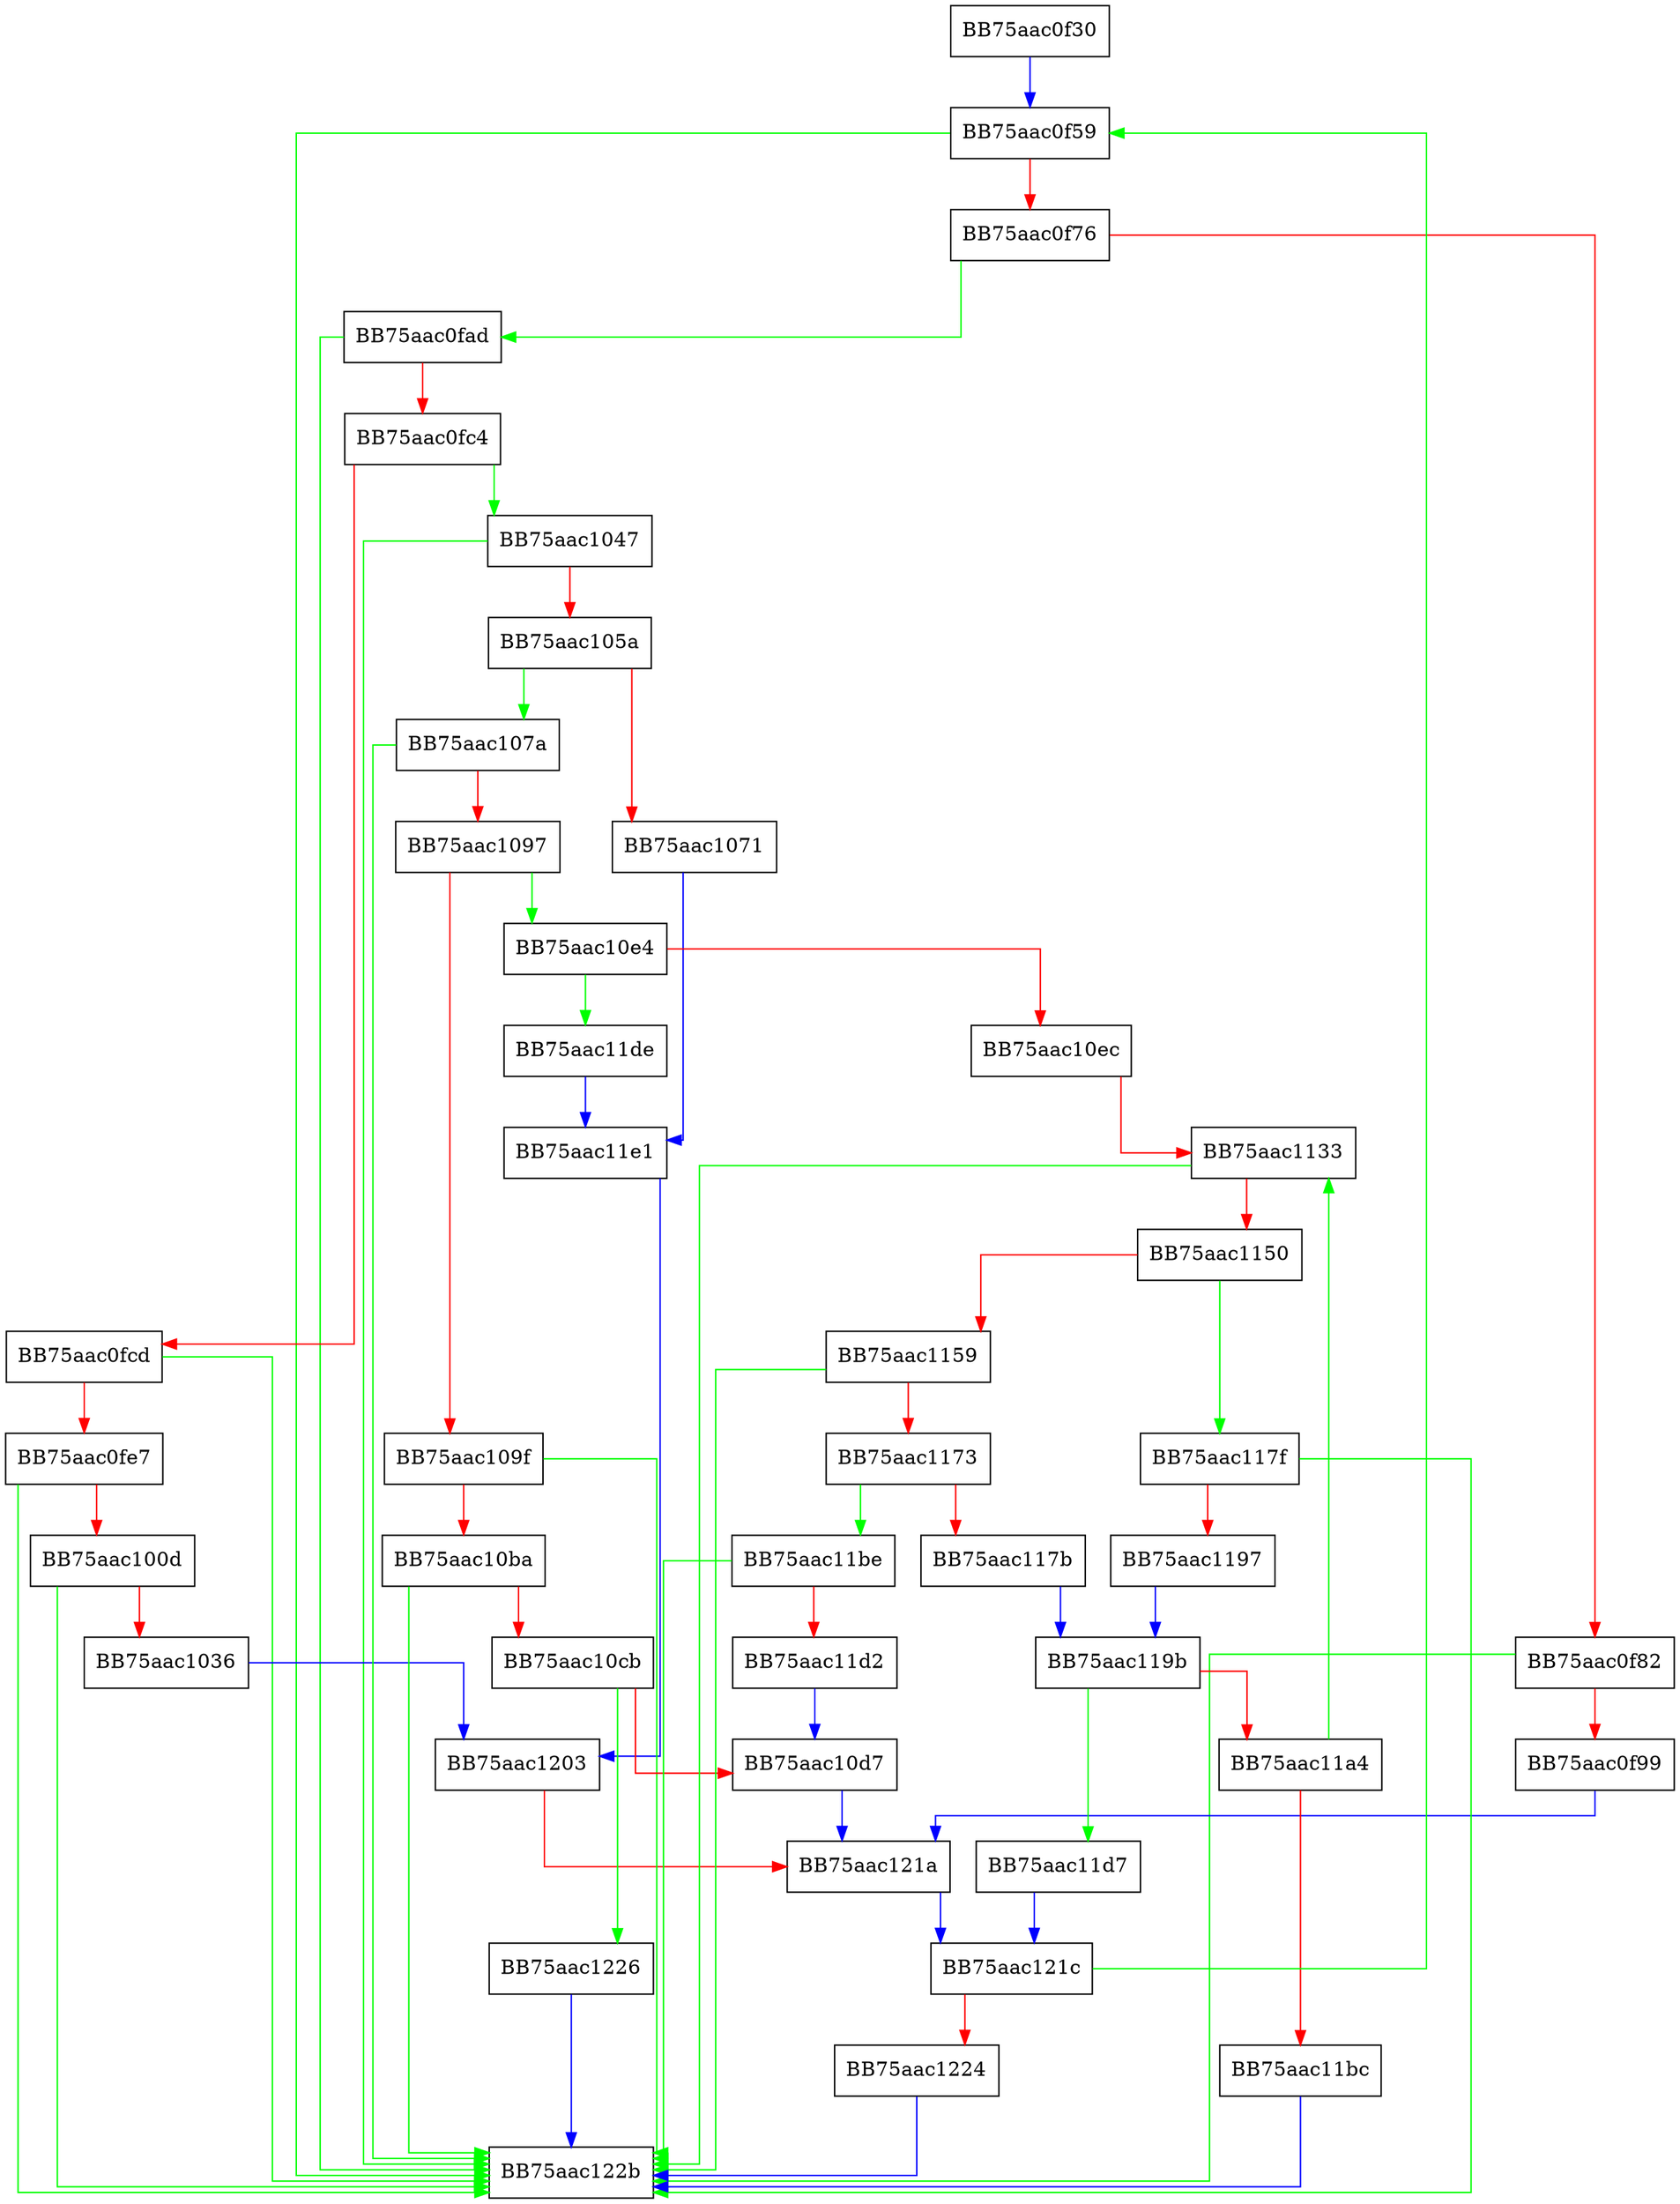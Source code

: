 digraph OnTheFly {
  node [shape="box"];
  graph [splines=ortho];
  BB75aac0f30 -> BB75aac0f59 [color="blue"];
  BB75aac0f59 -> BB75aac122b [color="green"];
  BB75aac0f59 -> BB75aac0f76 [color="red"];
  BB75aac0f76 -> BB75aac0fad [color="green"];
  BB75aac0f76 -> BB75aac0f82 [color="red"];
  BB75aac0f82 -> BB75aac122b [color="green"];
  BB75aac0f82 -> BB75aac0f99 [color="red"];
  BB75aac0f99 -> BB75aac121a [color="blue"];
  BB75aac0fad -> BB75aac122b [color="green"];
  BB75aac0fad -> BB75aac0fc4 [color="red"];
  BB75aac0fc4 -> BB75aac1047 [color="green"];
  BB75aac0fc4 -> BB75aac0fcd [color="red"];
  BB75aac0fcd -> BB75aac122b [color="green"];
  BB75aac0fcd -> BB75aac0fe7 [color="red"];
  BB75aac0fe7 -> BB75aac122b [color="green"];
  BB75aac0fe7 -> BB75aac100d [color="red"];
  BB75aac100d -> BB75aac122b [color="green"];
  BB75aac100d -> BB75aac1036 [color="red"];
  BB75aac1036 -> BB75aac1203 [color="blue"];
  BB75aac1047 -> BB75aac122b [color="green"];
  BB75aac1047 -> BB75aac105a [color="red"];
  BB75aac105a -> BB75aac107a [color="green"];
  BB75aac105a -> BB75aac1071 [color="red"];
  BB75aac1071 -> BB75aac11e1 [color="blue"];
  BB75aac107a -> BB75aac122b [color="green"];
  BB75aac107a -> BB75aac1097 [color="red"];
  BB75aac1097 -> BB75aac10e4 [color="green"];
  BB75aac1097 -> BB75aac109f [color="red"];
  BB75aac109f -> BB75aac122b [color="green"];
  BB75aac109f -> BB75aac10ba [color="red"];
  BB75aac10ba -> BB75aac122b [color="green"];
  BB75aac10ba -> BB75aac10cb [color="red"];
  BB75aac10cb -> BB75aac1226 [color="green"];
  BB75aac10cb -> BB75aac10d7 [color="red"];
  BB75aac10d7 -> BB75aac121a [color="blue"];
  BB75aac10e4 -> BB75aac11de [color="green"];
  BB75aac10e4 -> BB75aac10ec [color="red"];
  BB75aac10ec -> BB75aac1133 [color="red"];
  BB75aac1133 -> BB75aac122b [color="green"];
  BB75aac1133 -> BB75aac1150 [color="red"];
  BB75aac1150 -> BB75aac117f [color="green"];
  BB75aac1150 -> BB75aac1159 [color="red"];
  BB75aac1159 -> BB75aac122b [color="green"];
  BB75aac1159 -> BB75aac1173 [color="red"];
  BB75aac1173 -> BB75aac11be [color="green"];
  BB75aac1173 -> BB75aac117b [color="red"];
  BB75aac117b -> BB75aac119b [color="blue"];
  BB75aac117f -> BB75aac122b [color="green"];
  BB75aac117f -> BB75aac1197 [color="red"];
  BB75aac1197 -> BB75aac119b [color="blue"];
  BB75aac119b -> BB75aac11d7 [color="green"];
  BB75aac119b -> BB75aac11a4 [color="red"];
  BB75aac11a4 -> BB75aac1133 [color="green"];
  BB75aac11a4 -> BB75aac11bc [color="red"];
  BB75aac11bc -> BB75aac122b [color="blue"];
  BB75aac11be -> BB75aac122b [color="green"];
  BB75aac11be -> BB75aac11d2 [color="red"];
  BB75aac11d2 -> BB75aac10d7 [color="blue"];
  BB75aac11d7 -> BB75aac121c [color="blue"];
  BB75aac11de -> BB75aac11e1 [color="blue"];
  BB75aac11e1 -> BB75aac1203 [color="blue"];
  BB75aac1203 -> BB75aac121a [color="red"];
  BB75aac121a -> BB75aac121c [color="blue"];
  BB75aac121c -> BB75aac0f59 [color="green"];
  BB75aac121c -> BB75aac1224 [color="red"];
  BB75aac1224 -> BB75aac122b [color="blue"];
  BB75aac1226 -> BB75aac122b [color="blue"];
}